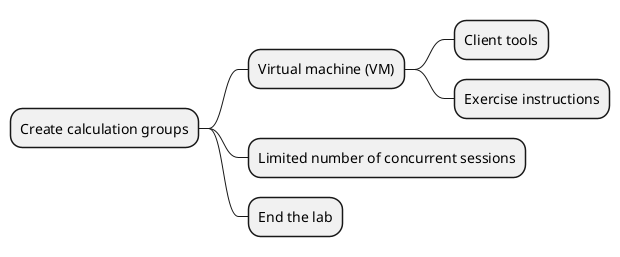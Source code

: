 @startmindmap
* Create calculation groups
** Virtual machine (VM)
*** Client tools
*** Exercise instructions
** Limited number of concurrent sessions
** End the lab
@endmindmap